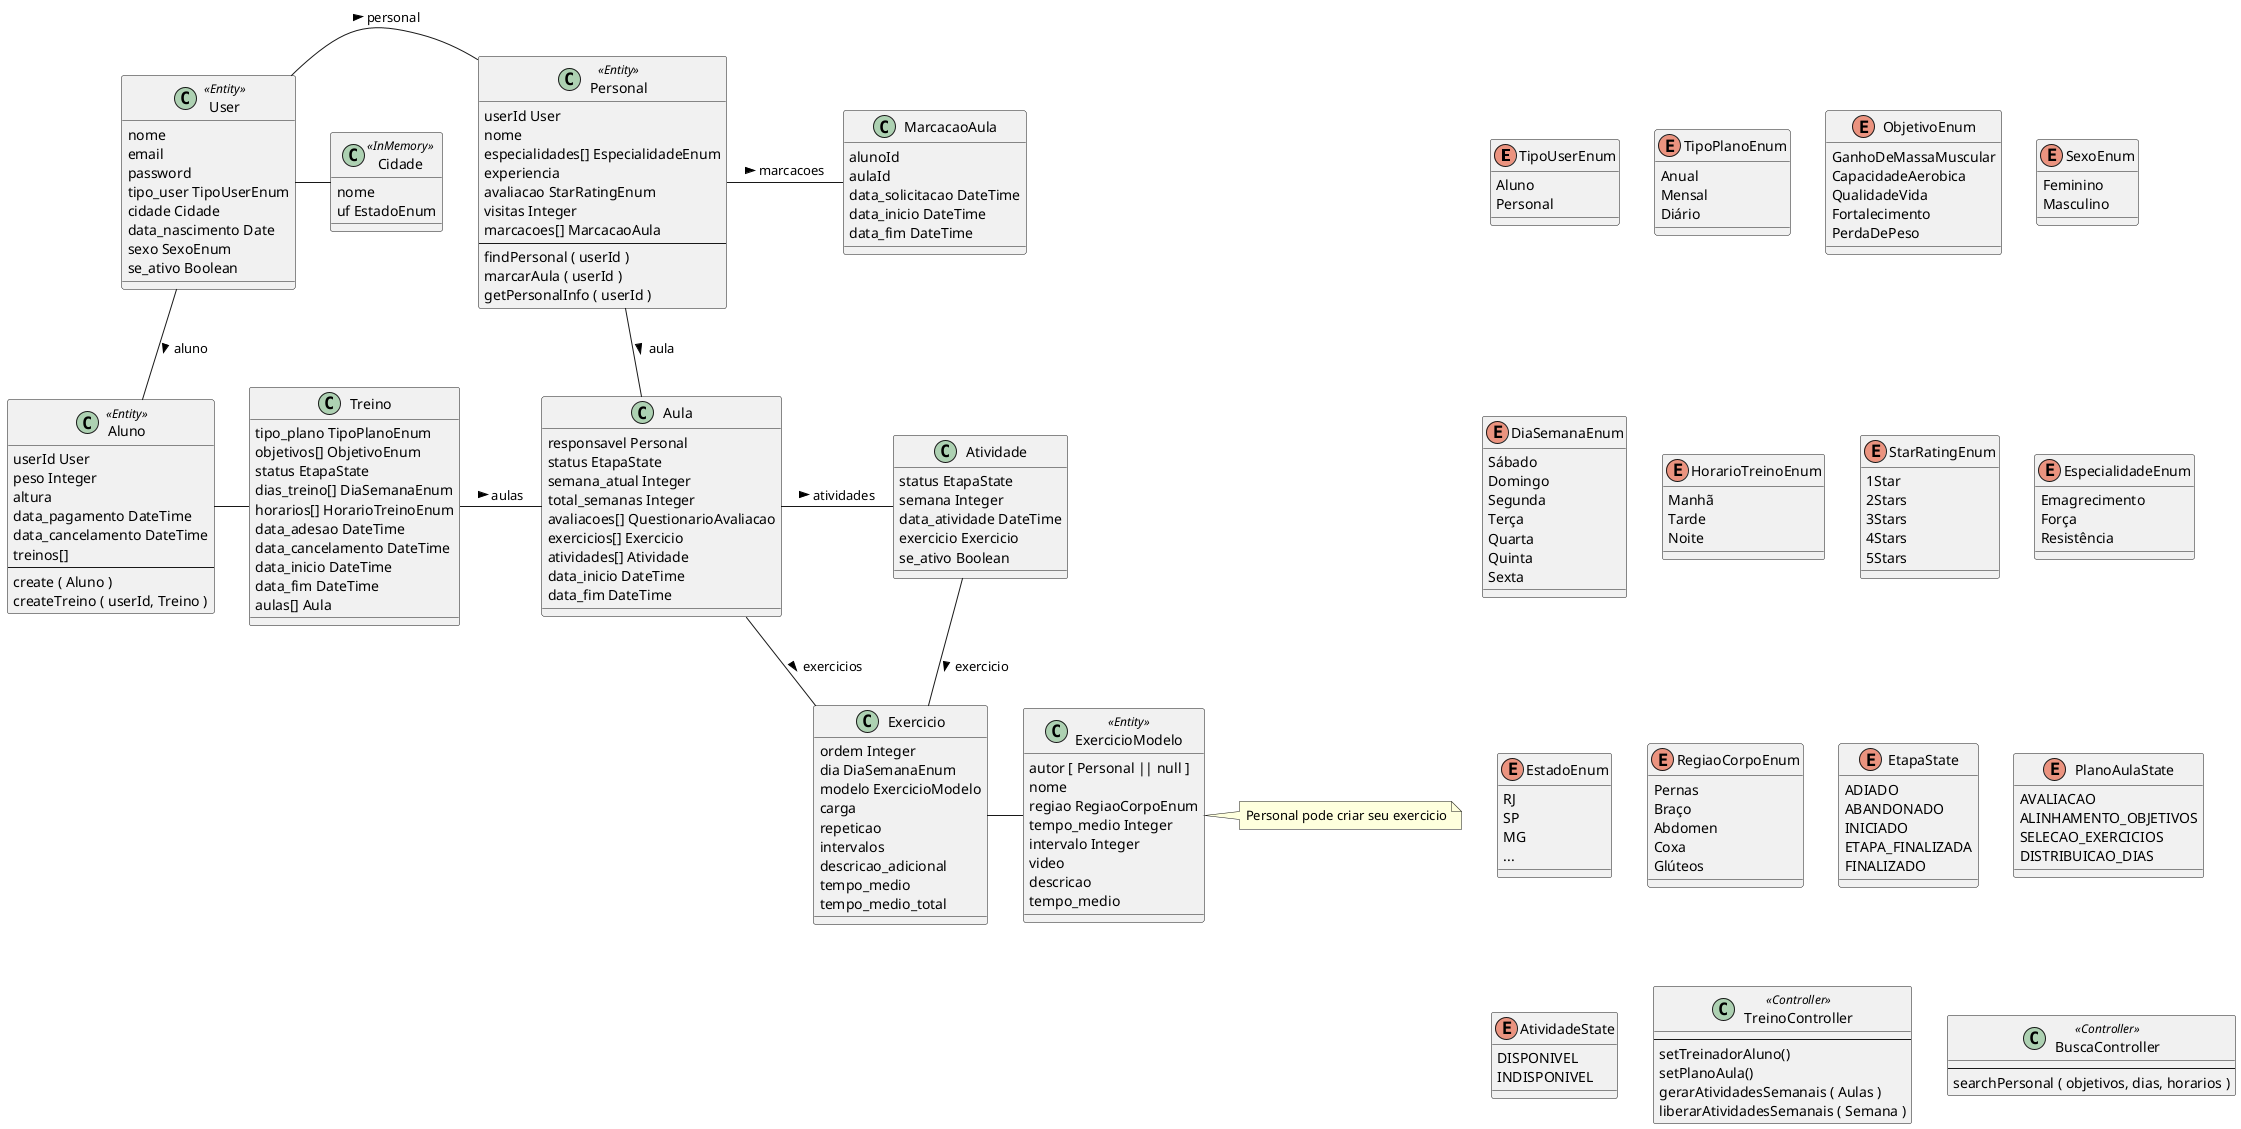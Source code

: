 @startuml fitness

' #############################################################
enum TipoUserEnum {
    Aluno
    Personal
}

enum TipoPlanoEnum {
    Anual
    Mensal
    Diário
}

enum ObjetivoEnum {
    GanhoDeMassaMuscular
    CapacidadeAerobica
    QualidadeVida
    Fortalecimento
    PerdaDePeso
}

enum SexoEnum {
    Feminino
    Masculino
}

' qual o padrão de ordem dos dias?
enum DiaSemanaEnum {
    Sábado
    Domingo
    Segunda
    Terça
    Quarta
    Quinta
    Sexta
}

enum HorarioTreinoEnum {
    Manhã
    Tarde
    Noite
}

enum StarRatingEnum {
    1Star
    2Stars
    3Stars
    4Stars
    5Stars
}

enum EspecialidadeEnum {
    Emagrecimento
    Força
    Resistência
}

enum EstadoEnum {
    RJ
    SP
    MG
    ...
}

enum RegiaoCorpoEnum {
    Pernas
    Braço
    Abdomen
    Coxa
    Glúteos
}

' #############################################################
enum EtapaState {
    ADIADO
    ABANDONADO
    INICIADO
    ETAPA_FINALIZADA
    FINALIZADO
}

enum PlanoAulaState {
    AVALIACAO
    ALINHAMENTO_OBJETIVOS
    SELECAO_EXERCICIOS
    DISTRIBUICAO_DIAS
}

enum AtividadeState {
    DISPONIVEL
    INDISPONIVEL
}

' #############################################################
class TreinoController <<Controller>> {
    ---
    setTreinadorAluno()
    setPlanoAula()
    gerarAtividadesSemanais ( Aulas )
    liberarAtividadesSemanais ( Semana )
}

class BuscaController <<Controller>> {
    ---
    searchPersonal ( objetivos, dias, horarios )
}

' #############################################################
class User <<Entity>> {
    nome
    email
    password
    tipo_user TipoUserEnum
    cidade Cidade
    data_nascimento Date
    sexo SexoEnum
    se_ativo Boolean
}

class Personal <<Entity>> {
    userId User
    nome
    especialidades[] EspecialidadeEnum
    experiencia
    avaliacao StarRatingEnum
    visitas Integer
    marcacoes[] MarcacaoAula
    ---
    findPersonal ( userId )
    marcarAula ( userId )
    getPersonalInfo ( userId )
}

class Aluno <<Entity>> {
    userId User
    peso Integer
    altura
    data_pagamento DateTime
    data_cancelamento DateTime
    treinos[]
    ---
    create ( Aluno )
    createTreino ( userId, Treino )
}

class Treino {
    tipo_plano TipoPlanoEnum
    objetivos[] ObjetivoEnum
    status EtapaState
    dias_treino[] DiaSemanaEnum
    horarios[] HorarioTreinoEnum
    data_adesao DateTime
    data_cancelamento DateTime
    data_inicio DateTime
    data_fim DateTime
    aulas[] Aula
}

class Aula {
    responsavel Personal
    status EtapaState
    semana_atual Integer
    total_semanas Integer
    avaliacoes[] QuestionarioAvaliacao
    exercicios[] Exercicio
    atividades[] Atividade
    data_inicio DateTime
    data_fim DateTime
}

class Exercicio {
    ordem Integer
    dia DiaSemanaEnum
    modelo ExercicioModelo
    carga
    repeticao
    intervalos
    descricao_adicional
    tempo_medio
    tempo_medio_total
}

'  Cadastrado pelo Sistema
class ExercicioModelo <<Entity>> {
    autor [ Personal || null ]
    nome
    regiao RegiaoCorpoEnum
    tempo_medio Integer
    intervalo Integer
    video
    descricao
    tempo_medio
}
note right: Personal pode criar seu exercicio

class Atividade {
    status EtapaState
    semana Integer
    data_atividade DateTime
    exercicio Exercicio
    se_ativo Boolean
}

class Cidade <<InMemory>> {
    nome
    uf EstadoEnum
}

' Controla a produtividade e eficiência do Personal
class MarcacaoAula {
    alunoId
    aulaId
    data_solicitacao DateTime
    data_inicio DateTime
    data_fim DateTime
}

' #############################################################
User -- Aluno :aluno >
User - Personal :personal >
User - Cidade

Aluno - Treino
Treino - Aula :aulas >
Personal - Aula :aula >
Personal - MarcacaoAula :marcacoes >

Aula -- Exercicio :exercicios >
Aula - Atividade :atividades >
Atividade -- Exercicio :exercicio >
Exercicio - ExercicioModelo

@enduml
